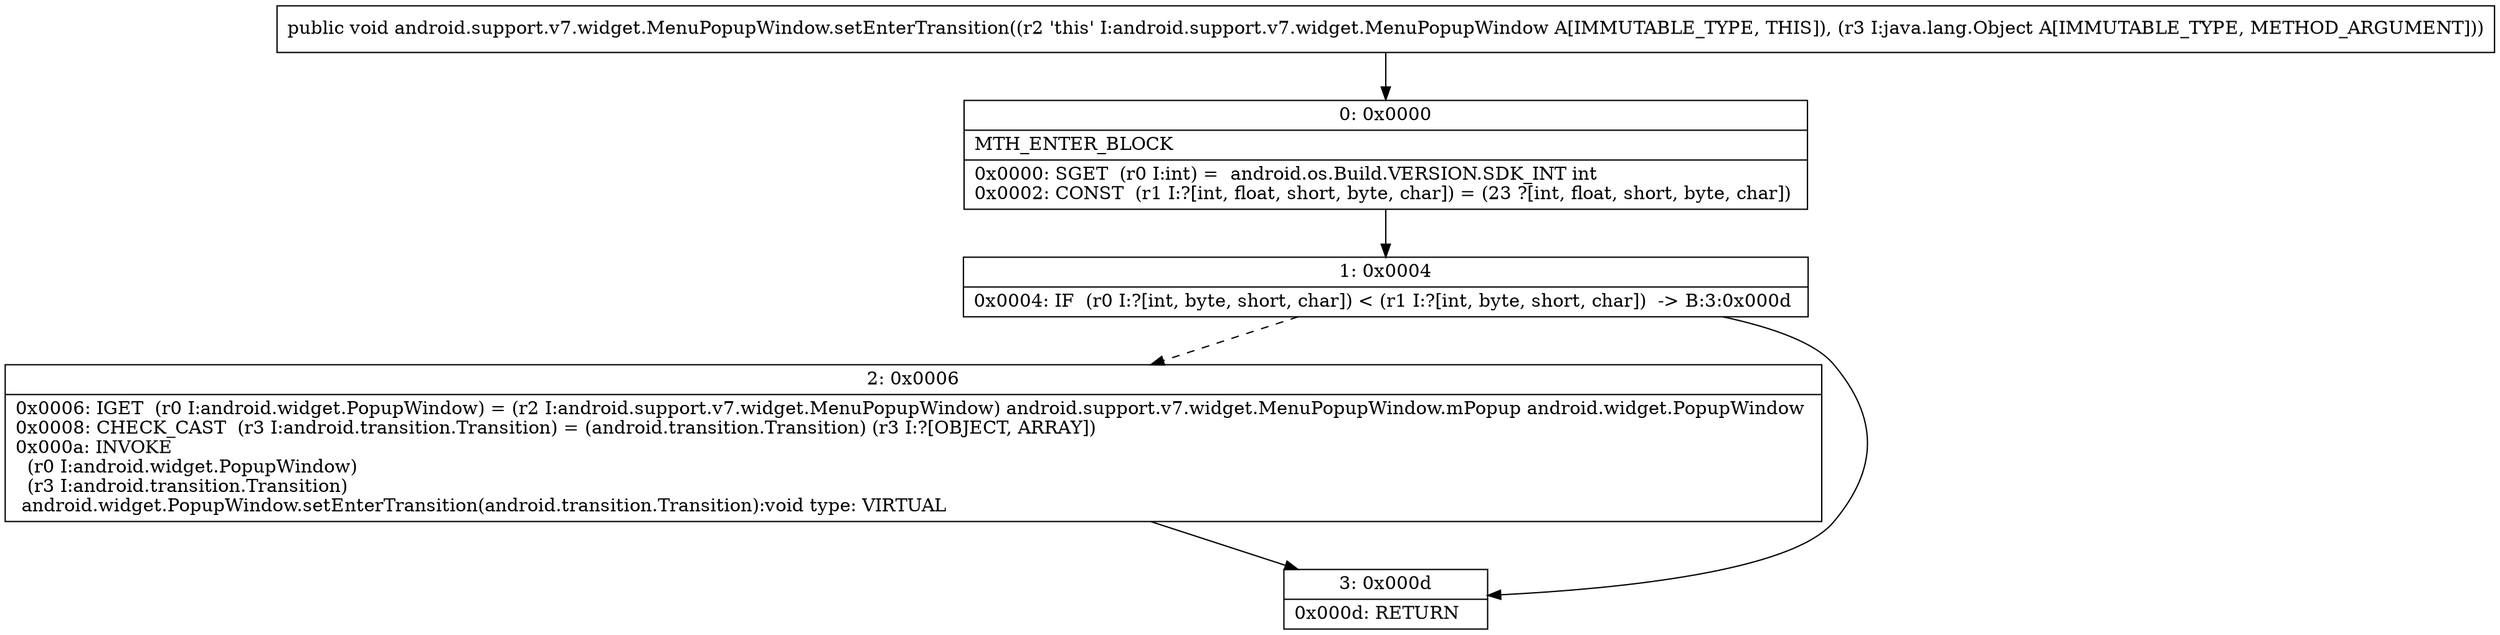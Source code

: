 digraph "CFG forandroid.support.v7.widget.MenuPopupWindow.setEnterTransition(Ljava\/lang\/Object;)V" {
Node_0 [shape=record,label="{0\:\ 0x0000|MTH_ENTER_BLOCK\l|0x0000: SGET  (r0 I:int) =  android.os.Build.VERSION.SDK_INT int \l0x0002: CONST  (r1 I:?[int, float, short, byte, char]) = (23 ?[int, float, short, byte, char]) \l}"];
Node_1 [shape=record,label="{1\:\ 0x0004|0x0004: IF  (r0 I:?[int, byte, short, char]) \< (r1 I:?[int, byte, short, char])  \-\> B:3:0x000d \l}"];
Node_2 [shape=record,label="{2\:\ 0x0006|0x0006: IGET  (r0 I:android.widget.PopupWindow) = (r2 I:android.support.v7.widget.MenuPopupWindow) android.support.v7.widget.MenuPopupWindow.mPopup android.widget.PopupWindow \l0x0008: CHECK_CAST  (r3 I:android.transition.Transition) = (android.transition.Transition) (r3 I:?[OBJECT, ARRAY]) \l0x000a: INVOKE  \l  (r0 I:android.widget.PopupWindow)\l  (r3 I:android.transition.Transition)\l android.widget.PopupWindow.setEnterTransition(android.transition.Transition):void type: VIRTUAL \l}"];
Node_3 [shape=record,label="{3\:\ 0x000d|0x000d: RETURN   \l}"];
MethodNode[shape=record,label="{public void android.support.v7.widget.MenuPopupWindow.setEnterTransition((r2 'this' I:android.support.v7.widget.MenuPopupWindow A[IMMUTABLE_TYPE, THIS]), (r3 I:java.lang.Object A[IMMUTABLE_TYPE, METHOD_ARGUMENT])) }"];
MethodNode -> Node_0;
Node_0 -> Node_1;
Node_1 -> Node_2[style=dashed];
Node_1 -> Node_3;
Node_2 -> Node_3;
}


